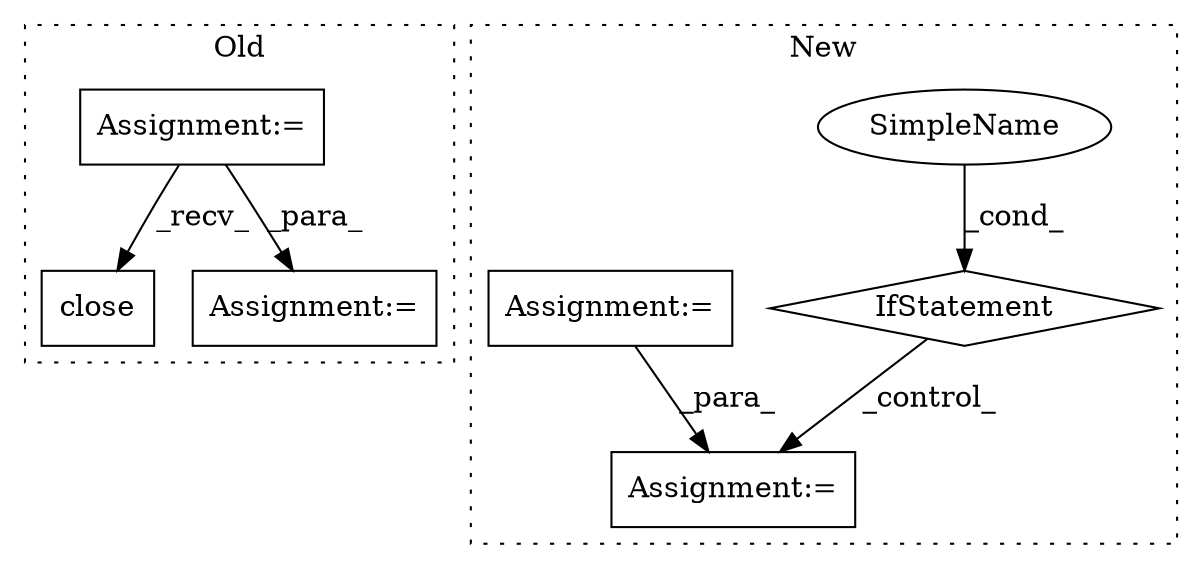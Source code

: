digraph G {
subgraph cluster0 {
1 [label="close" a="32" s="3152" l="7" shape="box"];
3 [label="Assignment:=" a="7" s="2302" l="1" shape="box"];
6 [label="Assignment:=" a="7" s="2582" l="1" shape="box"];
label = "Old";
style="dotted";
}
subgraph cluster1 {
2 [label="IfStatement" a="25" s="2545,2563" l="4,2" shape="diamond"];
4 [label="Assignment:=" a="7" s="2770,2882" l="80,2" shape="box"];
5 [label="SimpleName" a="42" s="" l="" shape="ellipse"];
7 [label="Assignment:=" a="7" s="2182" l="1" shape="box"];
label = "New";
style="dotted";
}
2 -> 4 [label="_control_"];
3 -> 1 [label="_recv_"];
3 -> 6 [label="_para_"];
5 -> 2 [label="_cond_"];
7 -> 4 [label="_para_"];
}